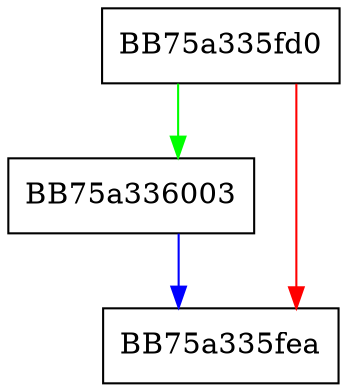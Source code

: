 digraph set_flag {
  node [shape="box"];
  graph [splines=ortho];
  BB75a335fd0 -> BB75a336003 [color="green"];
  BB75a335fd0 -> BB75a335fea [color="red"];
  BB75a336003 -> BB75a335fea [color="blue"];
}